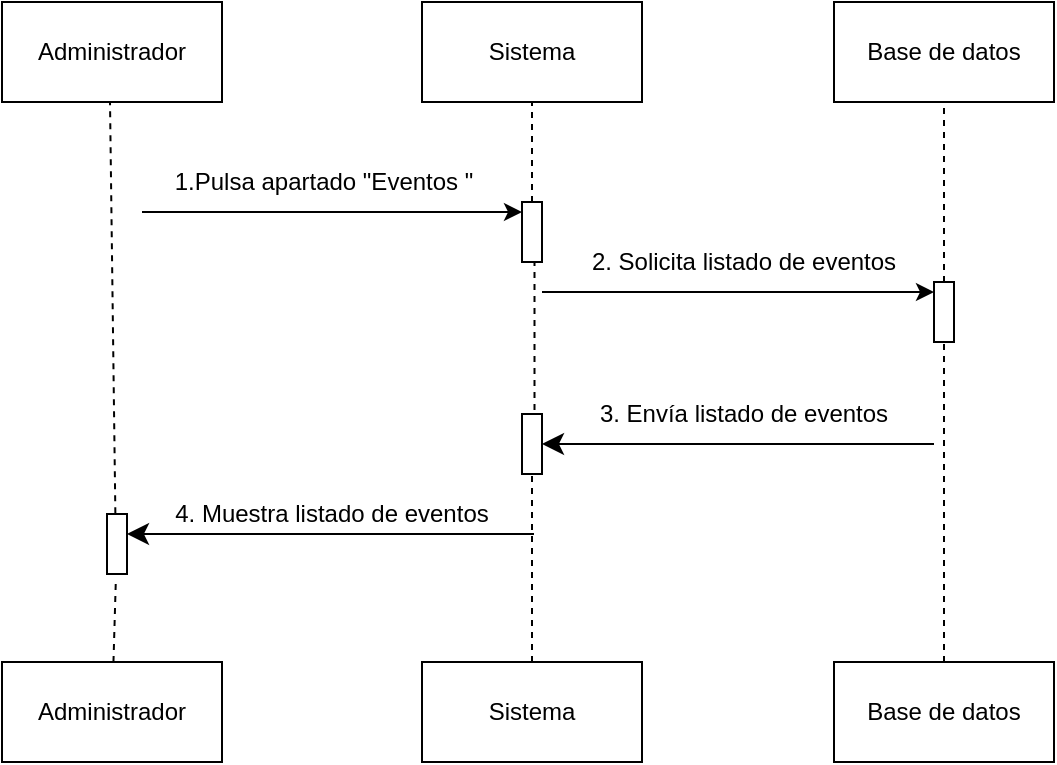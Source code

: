 <mxfile version="27.1.6" pages="2">
  <diagram name="Página-1" id="As-ylru9SlLK7KS7QaXn">
    <mxGraphModel grid="1" page="1" gridSize="10" guides="1" tooltips="1" connect="1" arrows="1" fold="1" pageScale="1" pageWidth="827" pageHeight="1169" math="0" shadow="0">
      <root>
        <mxCell id="0" />
        <mxCell id="1" parent="0" />
        <mxCell id="sEuESF4rzVyC_rkCTEI_-43" value="Administrador" style="html=1;whiteSpace=wrap;" vertex="1" parent="1">
          <mxGeometry x="194" y="394" width="110" height="50" as="geometry" />
        </mxCell>
        <mxCell id="sEuESF4rzVyC_rkCTEI_-44" value="Sistema&lt;span style=&quot;color: rgba(0, 0, 0, 0); font-family: monospace; font-size: 0px; text-align: start; text-wrap-mode: nowrap;&quot;&gt;%3CmxGraphModel%3E%3Croot%3E%3CmxCell%20id%3D%220%22%2F%3E%3CmxCell%20id%3D%221%22%20parent%3D%220%22%2F%3E%3CmxCell%20id%3D%222%22%20value%3D%22Usuario%22%20style%3D%22html%3D1%3BwhiteSpace%3Dwrap%3B%22%20vertex%3D%221%22%20parent%3D%221%22%3E%3CmxGeometry%20x%3D%2270%22%20y%3D%2240%22%20width%3D%22110%22%20height%3D%2250%22%20as%3D%22geometry%22%2F%3E%3C%2FmxCell%3E%3C%2Froot%3E%3C%2FmxGraphModel%3E&lt;/span&gt;" style="html=1;whiteSpace=wrap;" vertex="1" parent="1">
          <mxGeometry x="404" y="394" width="110" height="50" as="geometry" />
        </mxCell>
        <mxCell id="sEuESF4rzVyC_rkCTEI_-46" value="Administrador" style="html=1;whiteSpace=wrap;" vertex="1" parent="1">
          <mxGeometry x="194" y="724" width="110" height="50" as="geometry" />
        </mxCell>
        <mxCell id="sEuESF4rzVyC_rkCTEI_-47" value="Sistema&lt;span style=&quot;color: rgba(0, 0, 0, 0); font-family: monospace; font-size: 0px; text-align: start; text-wrap-mode: nowrap;&quot;&gt;%3CmxGraphModel%3E%3Croot%3E%3CmxCell%20id%3D%220%22%2F%3E%3CmxCell%20id%3D%221%22%20parent%3D%220%22%2F%3E%3CmxCell%20id%3D%222%22%20value%3D%22Usuario%22%20style%3D%22html%3D1%3BwhiteSpace%3Dwrap%3B%22%20vertex%3D%221%22%20parent%3D%221%22%3E%3CmxGeometry%20x%3D%2270%22%20y%3D%2240%22%20width%3D%22110%22%20height%3D%2250%22%20as%3D%22geometry%22%2F%3E%3C%2FmxCell%3E%3C%2Froot%3E%3C%2FmxGraphModel%3E&lt;/span&gt;" style="html=1;whiteSpace=wrap;" vertex="1" parent="1">
          <mxGeometry x="404" y="724" width="110" height="50" as="geometry" />
        </mxCell>
        <mxCell id="sEuESF4rzVyC_rkCTEI_-51" value="" style="endArrow=none;dashed=1;html=1;rounded=0;entryX=0.5;entryY=1;entryDx=0;entryDy=0;exitX=0.5;exitY=0;exitDx=0;exitDy=0;" edge="1" parent="1" source="sEuESF4rzVyC_rkCTEI_-53" target="sEuESF4rzVyC_rkCTEI_-44">
          <mxGeometry width="50" height="50" relative="1" as="geometry">
            <mxPoint x="434" y="684" as="sourcePoint" />
            <mxPoint x="484" y="634" as="targetPoint" />
          </mxGeometry>
        </mxCell>
        <mxCell id="sEuESF4rzVyC_rkCTEI_-53" value="" style="html=1;points=[[0,0,0,0,5],[0,1,0,0,-5],[1,0,0,0,5],[1,1,0,0,-5]];perimeter=orthogonalPerimeter;outlineConnect=0;targetShapes=umlLifeline;portConstraint=eastwest;newEdgeStyle={&quot;curved&quot;:0,&quot;rounded&quot;:0};" vertex="1" parent="1">
          <mxGeometry x="454" y="494" width="10" height="30" as="geometry" />
        </mxCell>
        <mxCell id="sEuESF4rzVyC_rkCTEI_-54" value="" style="endArrow=classic;html=1;rounded=0;entryX=0;entryY=0;entryDx=0;entryDy=5;entryPerimeter=0;" edge="1" parent="1" target="sEuESF4rzVyC_rkCTEI_-53">
          <mxGeometry width="50" height="50" relative="1" as="geometry">
            <mxPoint x="264" y="499" as="sourcePoint" />
            <mxPoint x="364" y="474" as="targetPoint" />
          </mxGeometry>
        </mxCell>
        <mxCell id="sEuESF4rzVyC_rkCTEI_-55" value="1.Pulsa apartado &quot;Eventos &quot;" style="text;html=1;align=center;verticalAlign=middle;whiteSpace=wrap;rounded=0;" vertex="1" parent="1">
          <mxGeometry x="270.25" y="474" width="170" height="20" as="geometry" />
        </mxCell>
        <mxCell id="sEuESF4rzVyC_rkCTEI_-58" value="" style="endArrow=classic;html=1;rounded=0;" edge="1" parent="1">
          <mxGeometry width="50" height="50" relative="1" as="geometry">
            <mxPoint x="464" y="539" as="sourcePoint" />
            <mxPoint x="660" y="539" as="targetPoint" />
          </mxGeometry>
        </mxCell>
        <mxCell id="sEuESF4rzVyC_rkCTEI_-59" value="2. Solicita listado de eventos" style="text;html=1;align=center;verticalAlign=middle;whiteSpace=wrap;rounded=0;" vertex="1" parent="1">
          <mxGeometry x="480" y="514" width="170" height="20" as="geometry" />
        </mxCell>
        <mxCell id="sEuESF4rzVyC_rkCTEI_-67" value="" style="endArrow=none;dashed=1;html=1;rounded=0;exitX=0.418;exitY=-0.012;exitDx=0;exitDy=0;exitPerimeter=0;" edge="1" parent="1" source="sEuESF4rzVyC_rkCTEI_-93">
          <mxGeometry width="50" height="50" relative="1" as="geometry">
            <mxPoint x="256.09" y="1234.0" as="sourcePoint" />
            <mxPoint x="248" y="444" as="targetPoint" />
          </mxGeometry>
        </mxCell>
        <mxCell id="sEuESF4rzVyC_rkCTEI_-87" value="" style="endArrow=none;dashed=1;html=1;rounded=0;exitX=0.5;exitY=0;exitDx=0;exitDy=0;" edge="1" parent="1" target="sEuESF4rzVyC_rkCTEI_-53">
          <mxGeometry width="50" height="50" relative="1" as="geometry">
            <mxPoint x="460.25" y="604.0" as="sourcePoint" />
            <mxPoint x="460" y="530" as="targetPoint" />
          </mxGeometry>
        </mxCell>
        <mxCell id="sEuESF4rzVyC_rkCTEI_-89" value="" style="endArrow=none;dashed=1;html=1;rounded=0;exitX=0.5;exitY=0;exitDx=0;exitDy=0;" edge="1" parent="1" source="umfQGhsprnZl521hIdXA-8">
          <mxGeometry width="50" height="50" relative="1" as="geometry">
            <mxPoint x="460.25" y="664" as="sourcePoint" />
            <mxPoint x="460" y="604" as="targetPoint" />
          </mxGeometry>
        </mxCell>
        <mxCell id="sEuESF4rzVyC_rkCTEI_-91" value="4. Muestra listado de eventos" style="text;html=1;align=center;verticalAlign=middle;whiteSpace=wrap;rounded=0;" vertex="1" parent="1">
          <mxGeometry x="264" y="640" width="190" height="20" as="geometry" />
        </mxCell>
        <mxCell id="sEuESF4rzVyC_rkCTEI_-147" value="" style="endArrow=none;dashed=1;html=1;rounded=0;entryX=0.444;entryY=1.081;entryDx=0;entryDy=0;entryPerimeter=0;" edge="1" parent="1" source="sEuESF4rzVyC_rkCTEI_-46" target="sEuESF4rzVyC_rkCTEI_-93">
          <mxGeometry width="50" height="50" relative="1" as="geometry">
            <mxPoint x="259" y="1044" as="sourcePoint" />
            <mxPoint x="253" y="458" as="targetPoint" />
          </mxGeometry>
        </mxCell>
        <mxCell id="sEuESF4rzVyC_rkCTEI_-154" value="" style="endArrow=classic;html=1;rounded=0;fontSize=12;startSize=8;endSize=8;curved=1;" edge="1" parent="1" target="sEuESF4rzVyC_rkCTEI_-93">
          <mxGeometry width="50" height="50" relative="1" as="geometry">
            <mxPoint x="460" y="660" as="sourcePoint" />
            <mxPoint x="264" y="660" as="targetPoint" />
          </mxGeometry>
        </mxCell>
        <mxCell id="sEuESF4rzVyC_rkCTEI_-93" value="" style="html=1;points=[[0,0,0,0,5],[0,1,0,0,-5],[1,0,0,0,5],[1,1,0,0,-5]];perimeter=orthogonalPerimeter;outlineConnect=0;targetShapes=umlLifeline;portConstraint=eastwest;newEdgeStyle={&quot;curved&quot;:0,&quot;rounded&quot;:0};" vertex="1" parent="1">
          <mxGeometry x="246.5" y="650" width="10" height="30" as="geometry" />
        </mxCell>
        <mxCell id="umfQGhsprnZl521hIdXA-1" value="Base de datos" style="html=1;whiteSpace=wrap;" vertex="1" parent="1">
          <mxGeometry x="610" y="394" width="110" height="50" as="geometry" />
        </mxCell>
        <mxCell id="umfQGhsprnZl521hIdXA-2" value="Base de datos" style="html=1;whiteSpace=wrap;" vertex="1" parent="1">
          <mxGeometry x="610" y="724" width="110" height="50" as="geometry" />
        </mxCell>
        <mxCell id="umfQGhsprnZl521hIdXA-4" value="" style="endArrow=none;dashed=1;html=1;rounded=0;" edge="1" parent="1" source="umfQGhsprnZl521hIdXA-6" target="umfQGhsprnZl521hIdXA-1">
          <mxGeometry width="50" height="50" relative="1" as="geometry">
            <mxPoint x="675" y="1044" as="sourcePoint" />
            <mxPoint x="664.44" y="631.43" as="targetPoint" />
          </mxGeometry>
        </mxCell>
        <mxCell id="umfQGhsprnZl521hIdXA-7" value="" style="endArrow=none;dashed=1;html=1;rounded=0;" edge="1" parent="1" source="umfQGhsprnZl521hIdXA-2" target="umfQGhsprnZl521hIdXA-6">
          <mxGeometry width="50" height="50" relative="1" as="geometry">
            <mxPoint x="665" y="724" as="sourcePoint" />
            <mxPoint x="665" y="444" as="targetPoint" />
          </mxGeometry>
        </mxCell>
        <mxCell id="umfQGhsprnZl521hIdXA-6" value="" style="html=1;points=[[0,0,0,0,5],[0,1,0,0,-5],[1,0,0,0,5],[1,1,0,0,-5]];perimeter=orthogonalPerimeter;outlineConnect=0;targetShapes=umlLifeline;portConstraint=eastwest;newEdgeStyle={&quot;curved&quot;:0,&quot;rounded&quot;:0};" vertex="1" parent="1">
          <mxGeometry x="660" y="534" width="10" height="30" as="geometry" />
        </mxCell>
        <mxCell id="umfQGhsprnZl521hIdXA-9" value="" style="endArrow=none;dashed=1;html=1;rounded=0;exitX=0.5;exitY=0;exitDx=0;exitDy=0;" edge="1" parent="1" source="sEuESF4rzVyC_rkCTEI_-47" target="umfQGhsprnZl521hIdXA-8">
          <mxGeometry width="50" height="50" relative="1" as="geometry">
            <mxPoint x="459" y="724" as="sourcePoint" />
            <mxPoint x="460" y="604" as="targetPoint" />
          </mxGeometry>
        </mxCell>
        <mxCell id="umfQGhsprnZl521hIdXA-8" value="" style="html=1;points=[[0,0,0,0,5],[0,1,0,0,-5],[1,0,0,0,5],[1,1,0,0,-5]];perimeter=orthogonalPerimeter;outlineConnect=0;targetShapes=umlLifeline;portConstraint=eastwest;newEdgeStyle={&quot;curved&quot;:0,&quot;rounded&quot;:0};" vertex="1" parent="1">
          <mxGeometry x="454" y="600" width="10" height="30" as="geometry" />
        </mxCell>
        <mxCell id="umfQGhsprnZl521hIdXA-11" value="3. Envía listado de eventos" style="text;html=1;align=center;verticalAlign=middle;whiteSpace=wrap;rounded=0;" vertex="1" parent="1">
          <mxGeometry x="474.87" y="590" width="180.25" height="20" as="geometry" />
        </mxCell>
        <mxCell id="umfQGhsprnZl521hIdXA-12" value="" style="endArrow=classic;html=1;rounded=0;fontSize=12;startSize=8;endSize=8;curved=1;" edge="1" parent="1">
          <mxGeometry width="50" height="50" relative="1" as="geometry">
            <mxPoint x="660" y="615" as="sourcePoint" />
            <mxPoint x="464" y="615" as="targetPoint" />
          </mxGeometry>
        </mxCell>
      </root>
    </mxGraphModel>
  </diagram>
  <diagram id="nIOQxxJyPP5hoQOKl2aF" name="Página-2">
    <mxGraphModel dx="1111" dy="507" grid="1" gridSize="10" guides="1" tooltips="1" connect="1" arrows="1" fold="1" page="1" pageScale="1" pageWidth="827" pageHeight="1169" math="0" shadow="0">
      <root>
        <mxCell id="0" />
        <mxCell id="1" parent="0" />
      </root>
    </mxGraphModel>
  </diagram>
</mxfile>
